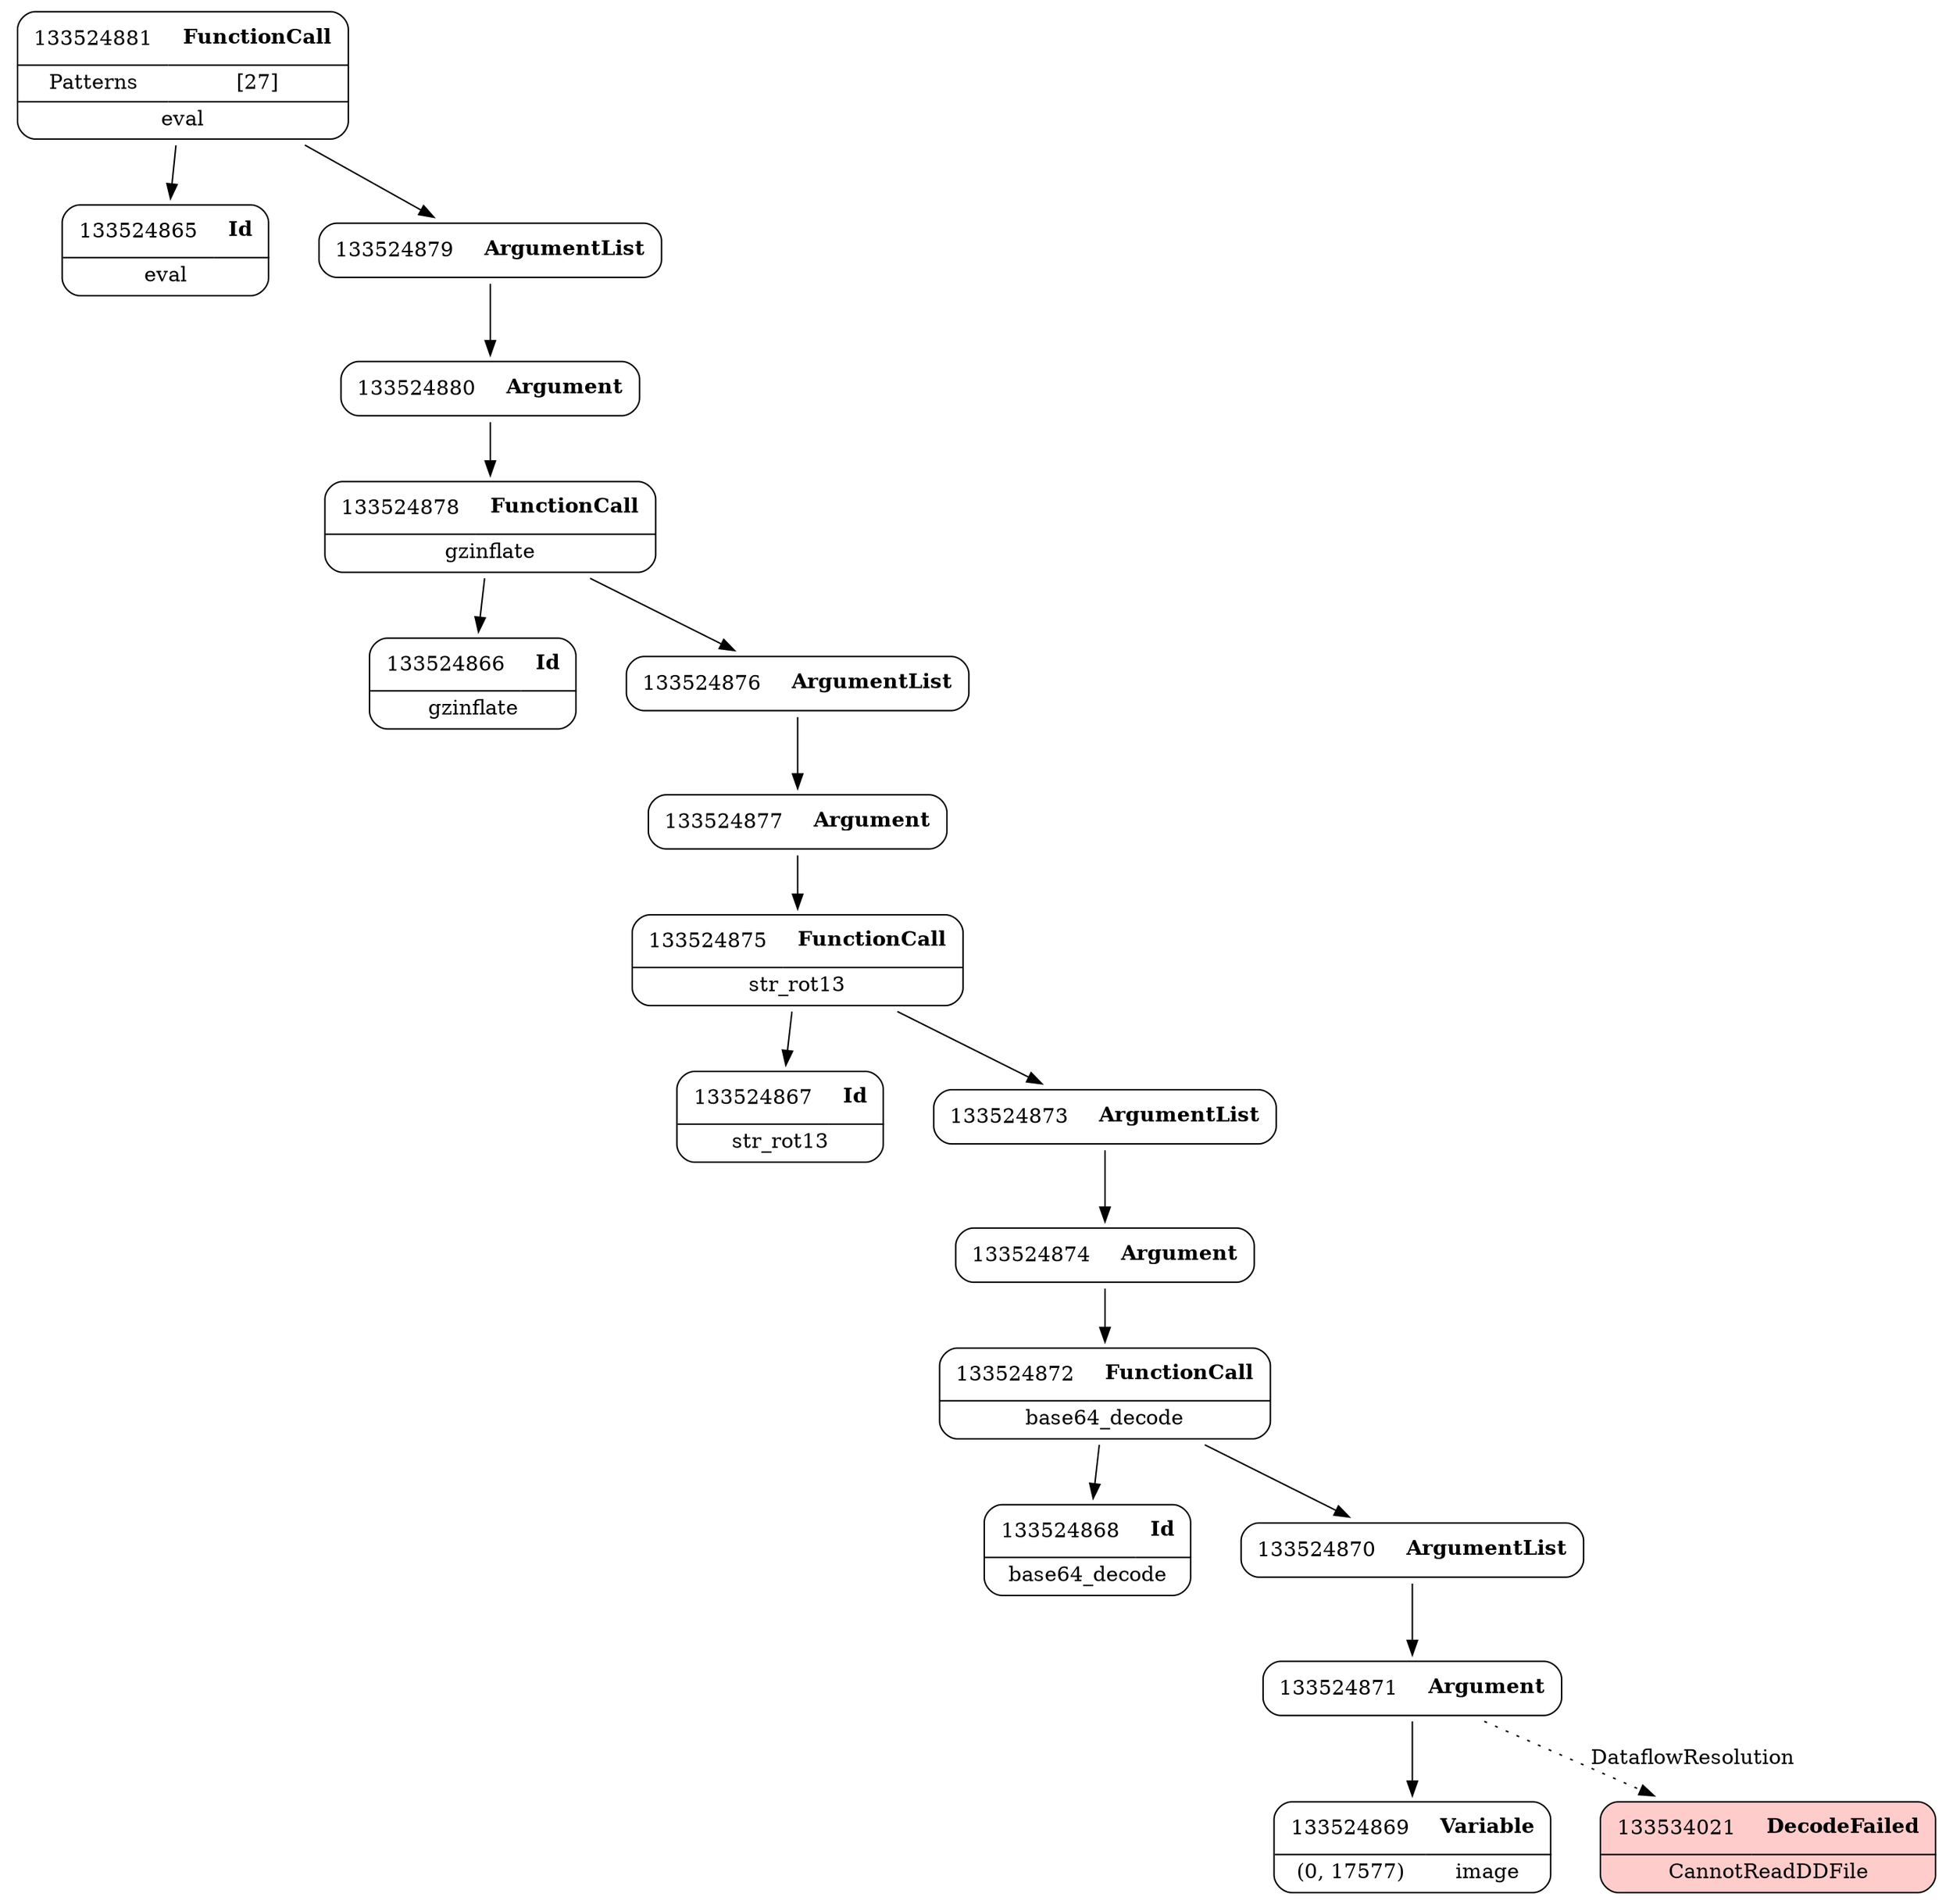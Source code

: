 digraph ast {
node [shape=none];
133524881 [label=<<TABLE border='1' cellspacing='0' cellpadding='10' style='rounded' ><TR><TD border='0'>133524881</TD><TD border='0'><B>FunctionCall</B></TD></TR><HR/><TR><TD border='0' cellpadding='5'>Patterns</TD><TD border='0' cellpadding='5'>[27]</TD></TR><HR/><TR><TD border='0' cellpadding='5' colspan='2'>eval</TD></TR></TABLE>>];
133524881 -> 133524865 [weight=2];
133524881 -> 133524879 [weight=2];
133524880 [label=<<TABLE border='1' cellspacing='0' cellpadding='10' style='rounded' ><TR><TD border='0'>133524880</TD><TD border='0'><B>Argument</B></TD></TR></TABLE>>];
133524880 -> 133524878 [weight=2];
133524869 [label=<<TABLE border='1' cellspacing='0' cellpadding='10' style='rounded' ><TR><TD border='0'>133524869</TD><TD border='0'><B>Variable</B></TD></TR><HR/><TR><TD border='0' cellpadding='5'>(0, 17577)</TD><TD border='0' cellpadding='5'>image</TD></TR></TABLE>>];
133534021 [label=<<TABLE border='1' cellspacing='0' cellpadding='10' style='rounded' bgcolor='#FFCCCC' ><TR><TD border='0'>133534021</TD><TD border='0'><B>DecodeFailed</B></TD></TR><HR/><TR><TD border='0' cellpadding='5' colspan='2'>CannotReadDDFile</TD></TR></TABLE>>];
133524868 [label=<<TABLE border='1' cellspacing='0' cellpadding='10' style='rounded' ><TR><TD border='0'>133524868</TD><TD border='0'><B>Id</B></TD></TR><HR/><TR><TD border='0' cellpadding='5' colspan='2'>base64_decode</TD></TR></TABLE>>];
133524871 [label=<<TABLE border='1' cellspacing='0' cellpadding='10' style='rounded' ><TR><TD border='0'>133524871</TD><TD border='0'><B>Argument</B></TD></TR></TABLE>>];
133524871 -> 133524869 [weight=2];
133524871 -> 133534021 [style=dotted,label=DataflowResolution];
133524870 [label=<<TABLE border='1' cellspacing='0' cellpadding='10' style='rounded' ><TR><TD border='0'>133524870</TD><TD border='0'><B>ArgumentList</B></TD></TR></TABLE>>];
133524870 -> 133524871 [weight=2];
133524865 [label=<<TABLE border='1' cellspacing='0' cellpadding='10' style='rounded' ><TR><TD border='0'>133524865</TD><TD border='0'><B>Id</B></TD></TR><HR/><TR><TD border='0' cellpadding='5' colspan='2'>eval</TD></TR></TABLE>>];
133524867 [label=<<TABLE border='1' cellspacing='0' cellpadding='10' style='rounded' ><TR><TD border='0'>133524867</TD><TD border='0'><B>Id</B></TD></TR><HR/><TR><TD border='0' cellpadding='5' colspan='2'>str_rot13</TD></TR></TABLE>>];
133524866 [label=<<TABLE border='1' cellspacing='0' cellpadding='10' style='rounded' ><TR><TD border='0'>133524866</TD><TD border='0'><B>Id</B></TD></TR><HR/><TR><TD border='0' cellpadding='5' colspan='2'>gzinflate</TD></TR></TABLE>>];
133524877 [label=<<TABLE border='1' cellspacing='0' cellpadding='10' style='rounded' ><TR><TD border='0'>133524877</TD><TD border='0'><B>Argument</B></TD></TR></TABLE>>];
133524877 -> 133524875 [weight=2];
133524876 [label=<<TABLE border='1' cellspacing='0' cellpadding='10' style='rounded' ><TR><TD border='0'>133524876</TD><TD border='0'><B>ArgumentList</B></TD></TR></TABLE>>];
133524876 -> 133524877 [weight=2];
133524879 [label=<<TABLE border='1' cellspacing='0' cellpadding='10' style='rounded' ><TR><TD border='0'>133524879</TD><TD border='0'><B>ArgumentList</B></TD></TR></TABLE>>];
133524879 -> 133524880 [weight=2];
133524878 [label=<<TABLE border='1' cellspacing='0' cellpadding='10' style='rounded' ><TR><TD border='0'>133524878</TD><TD border='0'><B>FunctionCall</B></TD></TR><HR/><TR><TD border='0' cellpadding='5' colspan='2'>gzinflate</TD></TR></TABLE>>];
133524878 -> 133524866 [weight=2];
133524878 -> 133524876 [weight=2];
133524873 [label=<<TABLE border='1' cellspacing='0' cellpadding='10' style='rounded' ><TR><TD border='0'>133524873</TD><TD border='0'><B>ArgumentList</B></TD></TR></TABLE>>];
133524873 -> 133524874 [weight=2];
133524872 [label=<<TABLE border='1' cellspacing='0' cellpadding='10' style='rounded' ><TR><TD border='0'>133524872</TD><TD border='0'><B>FunctionCall</B></TD></TR><HR/><TR><TD border='0' cellpadding='5' colspan='2'>base64_decode</TD></TR></TABLE>>];
133524872 -> 133524868 [weight=2];
133524872 -> 133524870 [weight=2];
133524875 [label=<<TABLE border='1' cellspacing='0' cellpadding='10' style='rounded' ><TR><TD border='0'>133524875</TD><TD border='0'><B>FunctionCall</B></TD></TR><HR/><TR><TD border='0' cellpadding='5' colspan='2'>str_rot13</TD></TR></TABLE>>];
133524875 -> 133524867 [weight=2];
133524875 -> 133524873 [weight=2];
133524874 [label=<<TABLE border='1' cellspacing='0' cellpadding='10' style='rounded' ><TR><TD border='0'>133524874</TD><TD border='0'><B>Argument</B></TD></TR></TABLE>>];
133524874 -> 133524872 [weight=2];
}
